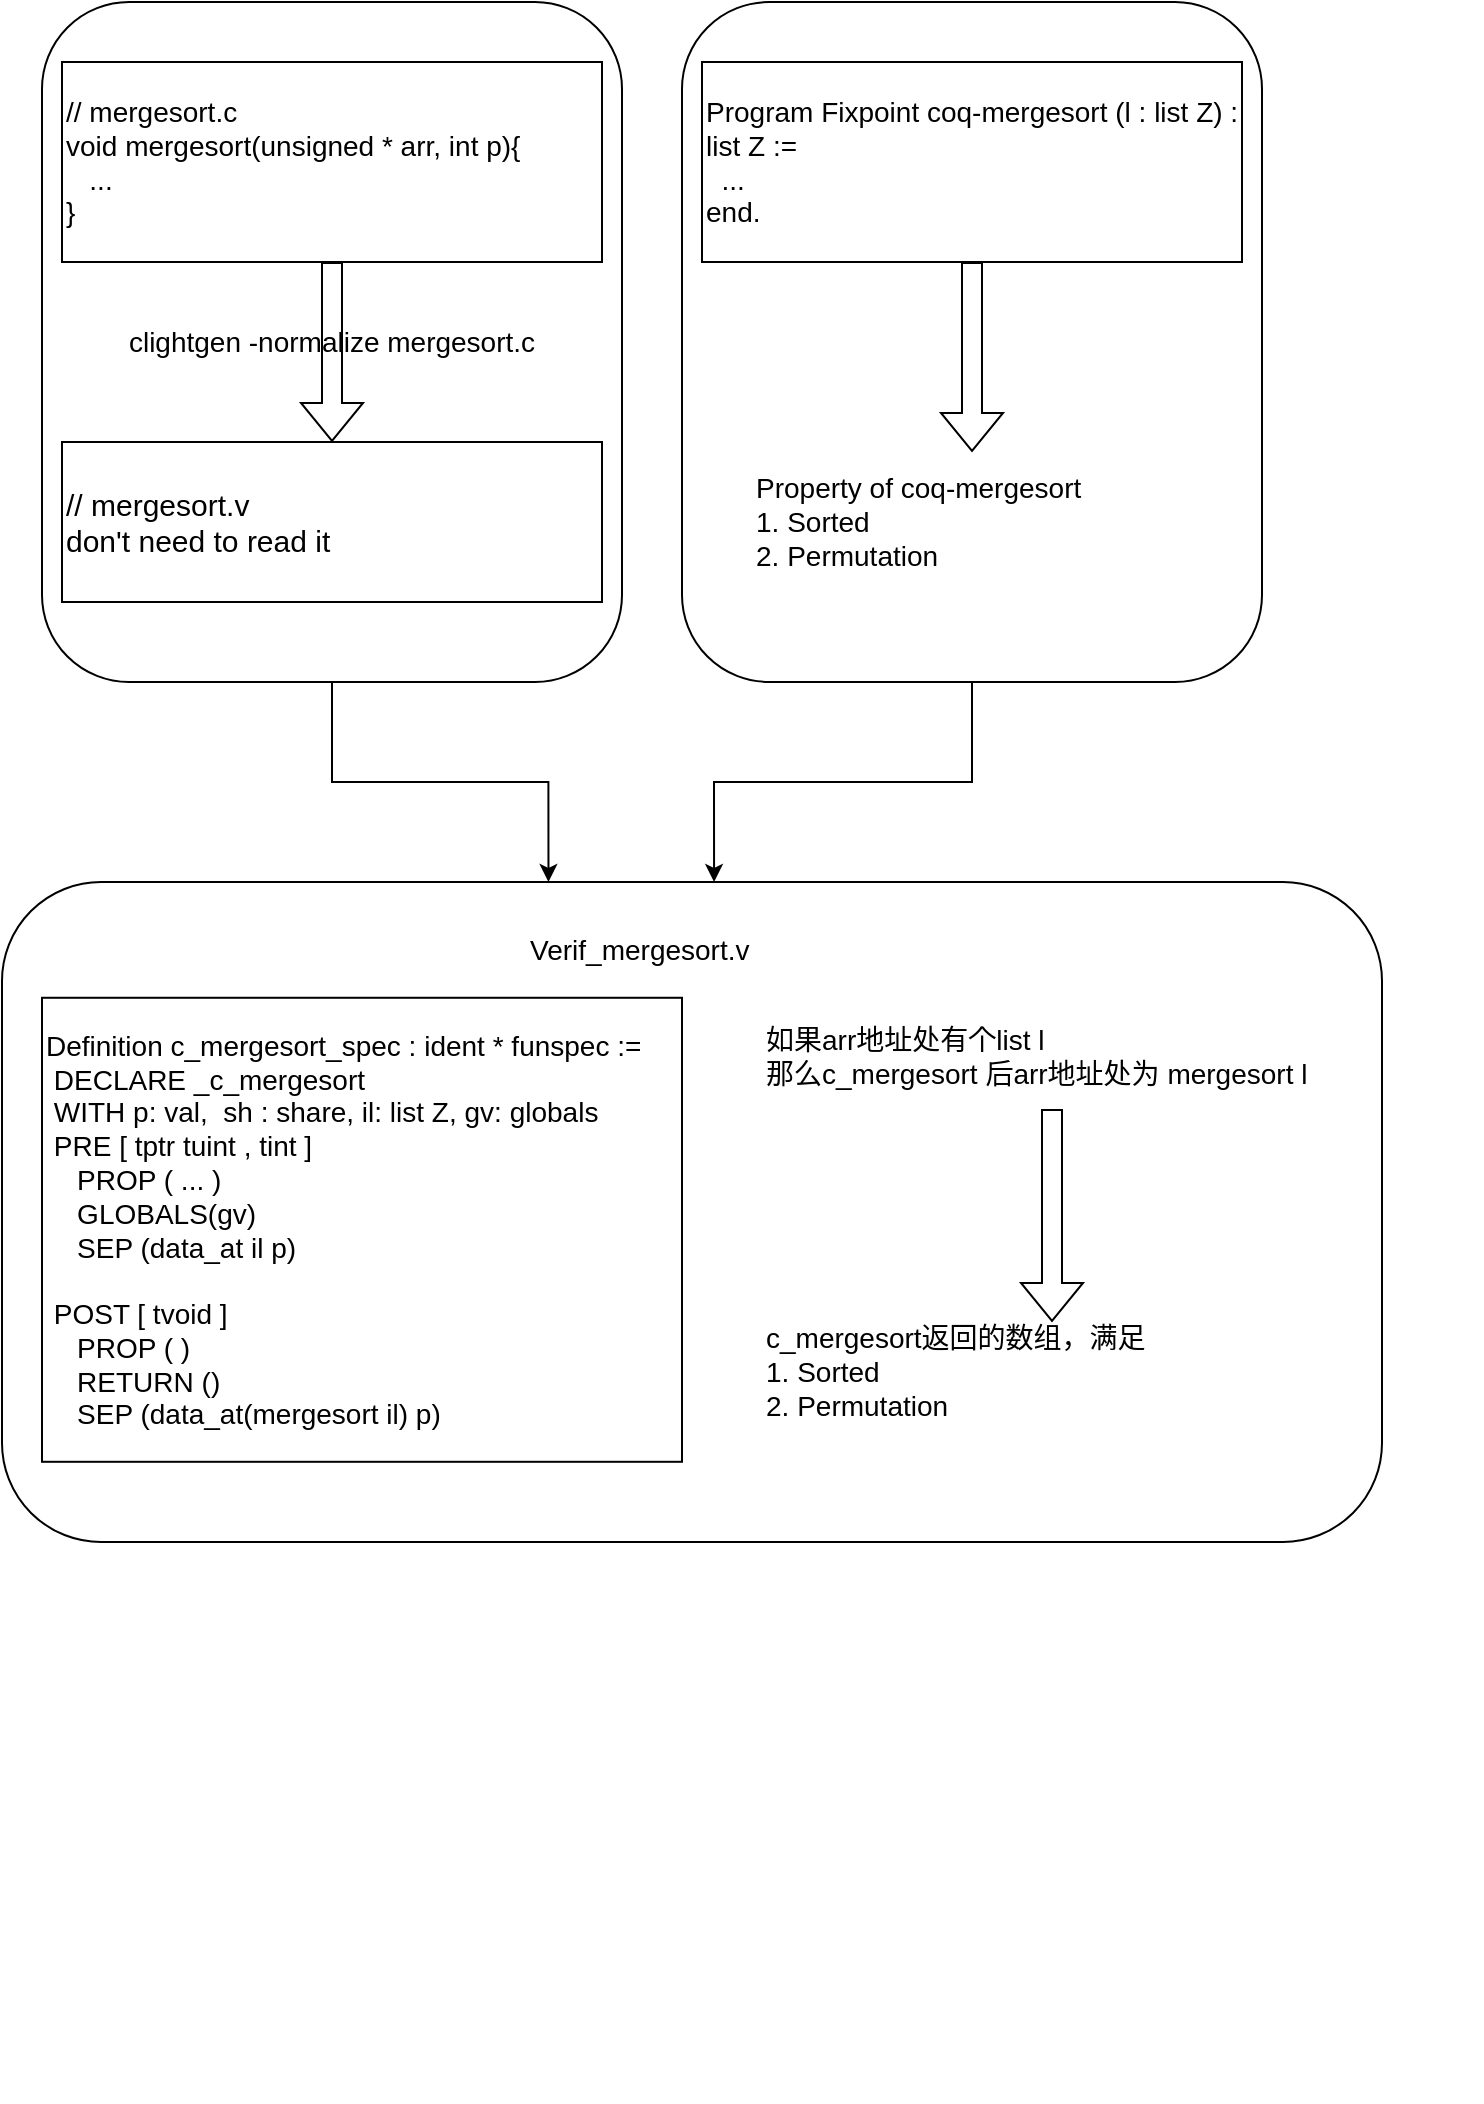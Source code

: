 <mxfile version="19.0.3" type="device"><diagram id="C5RBs43oDa-KdzZeNtuy" name="Page-1"><mxGraphModel dx="981" dy="586" grid="1" gridSize="10" guides="1" tooltips="1" connect="1" arrows="1" fold="1" page="1" pageScale="1" pageWidth="827" pageHeight="1169" math="0" shadow="0"><root><mxCell id="WIyWlLk6GJQsqaUBKTNV-0"/><mxCell id="WIyWlLk6GJQsqaUBKTNV-1" parent="WIyWlLk6GJQsqaUBKTNV-0"/><mxCell id="eHg8DY65_tfA4XaLwYxl-25" style="edgeStyle=orthogonalEdgeStyle;rounded=0;orthogonalLoop=1;jettySize=auto;html=1;entryX=0.396;entryY=0;entryDx=0;entryDy=0;entryPerimeter=0;fontSize=14;" edge="1" parent="WIyWlLk6GJQsqaUBKTNV-1" source="eHg8DY65_tfA4XaLwYxl-0" target="eHg8DY65_tfA4XaLwYxl-11"><mxGeometry relative="1" as="geometry"/></mxCell><mxCell id="eHg8DY65_tfA4XaLwYxl-0" value="&lt;font style=&quot;font-size: 14px;&quot;&gt;clightgen -normalize mergesort.c&lt;/font&gt;" style="rounded=1;whiteSpace=wrap;html=1;" vertex="1" parent="WIyWlLk6GJQsqaUBKTNV-1"><mxGeometry x="100" y="190" width="290" height="340" as="geometry"/></mxCell><mxCell id="eHg8DY65_tfA4XaLwYxl-4" style="edgeStyle=orthogonalEdgeStyle;rounded=0;orthogonalLoop=1;jettySize=auto;html=1;entryX=0.5;entryY=0;entryDx=0;entryDy=0;fontSize=14;shape=flexArrow;" edge="1" parent="WIyWlLk6GJQsqaUBKTNV-1" source="eHg8DY65_tfA4XaLwYxl-2" target="eHg8DY65_tfA4XaLwYxl-3"><mxGeometry relative="1" as="geometry"/></mxCell><mxCell id="eHg8DY65_tfA4XaLwYxl-2" value="&lt;font style=&quot;font-size: 14px;&quot;&gt;// mergesort.c&lt;br&gt;void mergesort(unsigned * arr, int p){&lt;br&gt;&amp;nbsp; &amp;nbsp;...&lt;br&gt;}&lt;/font&gt;" style="rounded=0;whiteSpace=wrap;html=1;align=left;" vertex="1" parent="WIyWlLk6GJQsqaUBKTNV-1"><mxGeometry x="110" y="220" width="270" height="100" as="geometry"/></mxCell><mxCell id="eHg8DY65_tfA4XaLwYxl-3" value="&lt;font style=&quot;font-size: 15px;&quot;&gt;// mergesort.v&lt;br&gt;don't need to read it&lt;/font&gt;" style="rounded=0;whiteSpace=wrap;html=1;align=left;" vertex="1" parent="WIyWlLk6GJQsqaUBKTNV-1"><mxGeometry x="110" y="410" width="270" height="80" as="geometry"/></mxCell><mxCell id="eHg8DY65_tfA4XaLwYxl-23" style="edgeStyle=orthogonalEdgeStyle;rounded=0;orthogonalLoop=1;jettySize=auto;html=1;entryX=0.516;entryY=0;entryDx=0;entryDy=0;entryPerimeter=0;fontSize=14;" edge="1" parent="WIyWlLk6GJQsqaUBKTNV-1" source="eHg8DY65_tfA4XaLwYxl-6" target="eHg8DY65_tfA4XaLwYxl-11"><mxGeometry relative="1" as="geometry"/></mxCell><mxCell id="eHg8DY65_tfA4XaLwYxl-6" value="" style="rounded=1;whiteSpace=wrap;html=1;" vertex="1" parent="WIyWlLk6GJQsqaUBKTNV-1"><mxGeometry x="420" y="190" width="290" height="340" as="geometry"/></mxCell><mxCell id="eHg8DY65_tfA4XaLwYxl-10" style="edgeStyle=orthogonalEdgeStyle;rounded=0;orthogonalLoop=1;jettySize=auto;html=1;fontSize=14;shape=flexArrow;" edge="1" parent="WIyWlLk6GJQsqaUBKTNV-1" source="eHg8DY65_tfA4XaLwYxl-8" target="eHg8DY65_tfA4XaLwYxl-9"><mxGeometry relative="1" as="geometry"/></mxCell><mxCell id="eHg8DY65_tfA4XaLwYxl-8" value="&lt;div style=&quot;font-size: 14px;&quot;&gt;&lt;font style=&quot;font-size: 14px;&quot;&gt;Program Fixpoint coq-mergesort (l : list Z) : list Z :=&lt;/font&gt;&lt;/div&gt;&lt;div style=&quot;font-size: 14px;&quot;&gt;&lt;font style=&quot;font-size: 14px;&quot;&gt;&amp;nbsp; ...&lt;/font&gt;&lt;/div&gt;&lt;div style=&quot;font-size: 14px;&quot;&gt;&lt;font style=&quot;font-size: 14px;&quot;&gt;end.&lt;/font&gt;&lt;/div&gt;" style="rounded=0;whiteSpace=wrap;html=1;align=left;" vertex="1" parent="WIyWlLk6GJQsqaUBKTNV-1"><mxGeometry x="430" y="220" width="270" height="100" as="geometry"/></mxCell><mxCell id="eHg8DY65_tfA4XaLwYxl-9" value="Property of coq-mergesort&lt;br&gt;1. Sorted&lt;br&gt;2. Permutation" style="text;html=1;strokeColor=none;fillColor=none;align=left;verticalAlign=middle;whiteSpace=wrap;rounded=0;fontSize=14;" vertex="1" parent="WIyWlLk6GJQsqaUBKTNV-1"><mxGeometry x="455" y="415" width="220" height="70" as="geometry"/></mxCell><mxCell id="eHg8DY65_tfA4XaLwYxl-14" value="" style="group" vertex="1" connectable="0" parent="WIyWlLk6GJQsqaUBKTNV-1"><mxGeometry x="130" y="690" width="690" height="550" as="geometry"/></mxCell><mxCell id="eHg8DY65_tfA4XaLwYxl-11" value="" style="rounded=1;whiteSpace=wrap;html=1;fontSize=14;align=left;" vertex="1" parent="eHg8DY65_tfA4XaLwYxl-14"><mxGeometry x="-50" y="-60" width="690" height="330" as="geometry"/></mxCell><mxCell id="eHg8DY65_tfA4XaLwYxl-12" value="&lt;div style=&quot;&quot;&gt;&lt;span style=&quot;background-color: initial;&quot;&gt;Definition c_mergesort_spec : ident * funspec :=&lt;/span&gt;&lt;br&gt;&lt;/div&gt;&lt;div style=&quot;&quot;&gt;&amp;nbsp;DECLARE _c_mergesort&lt;/div&gt;&lt;div style=&quot;&quot;&gt;&amp;nbsp;WITH p: val,&amp;nbsp; sh : share, il: list Z, gv: globals&lt;/div&gt;&lt;div style=&quot;&quot;&gt;&amp;nbsp;PRE [ tptr tuint , tint ]&lt;/div&gt;&lt;div style=&quot;&quot;&gt;&amp;nbsp; &amp;nbsp; PROP ( ... )&lt;/div&gt;&lt;div style=&quot;&quot;&gt;&amp;nbsp; &amp;nbsp; GLOBALS(gv)&lt;/div&gt;&lt;div style=&quot;&quot;&gt;&amp;nbsp; &amp;nbsp; SEP (data_at il p)&lt;/div&gt;&lt;div style=&quot;&quot;&gt;&lt;br&gt;&lt;/div&gt;&lt;div style=&quot;&quot;&gt;&amp;nbsp;POST [ tvoid ]&lt;/div&gt;&lt;div style=&quot;&quot;&gt;&amp;nbsp; &amp;nbsp; PROP ( )&amp;nbsp;&lt;/div&gt;&lt;div style=&quot;&quot;&gt;&amp;nbsp; &amp;nbsp; RETURN ()&lt;/div&gt;&lt;div style=&quot;&quot;&gt;&amp;nbsp; &amp;nbsp; SEP (data_at(mergesort il) p)&lt;/div&gt;" style="rounded=0;whiteSpace=wrap;html=1;fontSize=14;align=left;" vertex="1" parent="eHg8DY65_tfA4XaLwYxl-14"><mxGeometry x="-30" y="-2.11" width="320" height="232.01" as="geometry"/></mxCell><mxCell id="eHg8DY65_tfA4XaLwYxl-13" value="&lt;span style=&quot;text-align: left;&quot;&gt;&amp;nbsp; Verif_mergesort.v&lt;/span&gt;" style="text;html=1;strokeColor=none;fillColor=none;align=center;verticalAlign=middle;whiteSpace=wrap;rounded=0;fontSize=14;" vertex="1" parent="eHg8DY65_tfA4XaLwYxl-14"><mxGeometry x="160" y="-49.47" width="210" height="47.368" as="geometry"/></mxCell><mxCell id="eHg8DY65_tfA4XaLwYxl-20" style="edgeStyle=orthogonalEdgeStyle;rounded=0;orthogonalLoop=1;jettySize=auto;html=1;entryX=0.5;entryY=0;entryDx=0;entryDy=0;fontSize=14;shape=flexArrow;" edge="1" parent="eHg8DY65_tfA4XaLwYxl-14" source="eHg8DY65_tfA4XaLwYxl-18" target="eHg8DY65_tfA4XaLwYxl-19"><mxGeometry relative="1" as="geometry"/></mxCell><mxCell id="eHg8DY65_tfA4XaLwYxl-18" value="&lt;div style=&quot;&quot;&gt;&lt;span style=&quot;background-color: initial;&quot;&gt;如果arr地址处有个list l&lt;/span&gt;&lt;/div&gt;&lt;div style=&quot;&quot;&gt;&lt;span style=&quot;background-color: initial;&quot;&gt;那么c_mergesort 后arr地址处为 mergesort l&lt;/span&gt;&lt;/div&gt;" style="text;html=1;strokeColor=none;fillColor=none;align=left;verticalAlign=middle;whiteSpace=wrap;rounded=0;fontSize=14;" vertex="1" parent="eHg8DY65_tfA4XaLwYxl-14"><mxGeometry x="330" y="0.001" width="290" height="53.504" as="geometry"/></mxCell><mxCell id="eHg8DY65_tfA4XaLwYxl-19" value="c_mergesort返回的数组，满足&lt;br&gt;1. Sorted&lt;br&gt;2. Permutation" style="text;html=1;strokeColor=none;fillColor=none;align=left;verticalAlign=middle;whiteSpace=wrap;rounded=0;fontSize=14;" vertex="1" parent="eHg8DY65_tfA4XaLwYxl-14"><mxGeometry x="330" y="160.002" width="290" height="49.211" as="geometry"/></mxCell></root></mxGraphModel></diagram></mxfile>